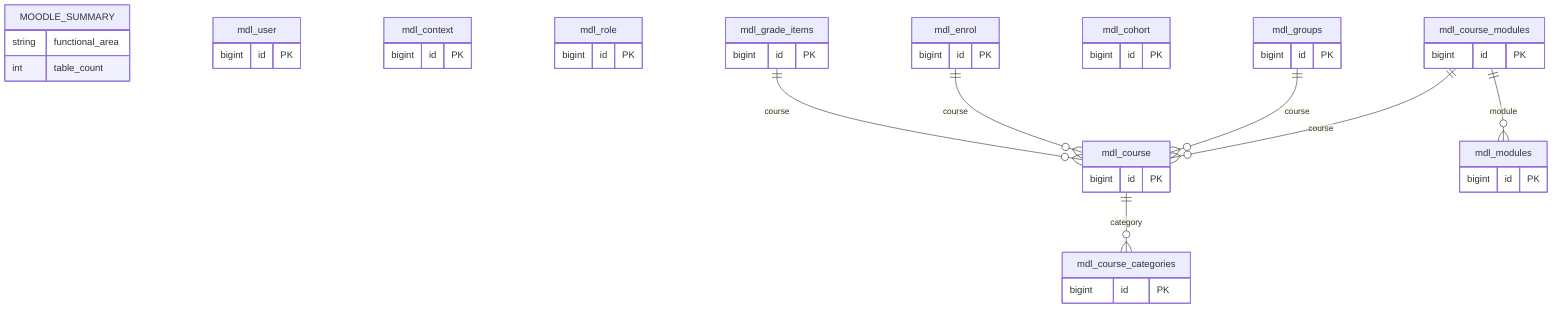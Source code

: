 erDiagram
    %% Complete Moodle Database Schema
    %% Total tables: 494

    MOODLE_SUMMARY {
        string functional_area
        int table_count
    }

    mdl_user {
        bigint id PK
    }
    mdl_course {
        bigint id PK
    }
    mdl_context {
        bigint id PK
    }
    mdl_role {
        bigint id PK
    }
    mdl_course_modules {
        bigint id PK
    }
    mdl_modules {
        bigint id PK
    }
    mdl_course_categories {
        bigint id PK
    }
    mdl_groups {
        bigint id PK
    }
    mdl_cohort {
        bigint id PK
    }
    mdl_enrol {
        bigint id PK
    }
    mdl_grade_items {
        bigint id PK
    }

    %% Core Relationships
    mdl_course_modules ||--o{ mdl_course : "course"
    mdl_course_modules ||--o{ mdl_modules : "module"
    mdl_groups ||--o{ mdl_course : "course"
    mdl_enrol ||--o{ mdl_course : "course"
    mdl_grade_items ||--o{ mdl_course : "course"
    mdl_course ||--o{ mdl_course_categories : "category"